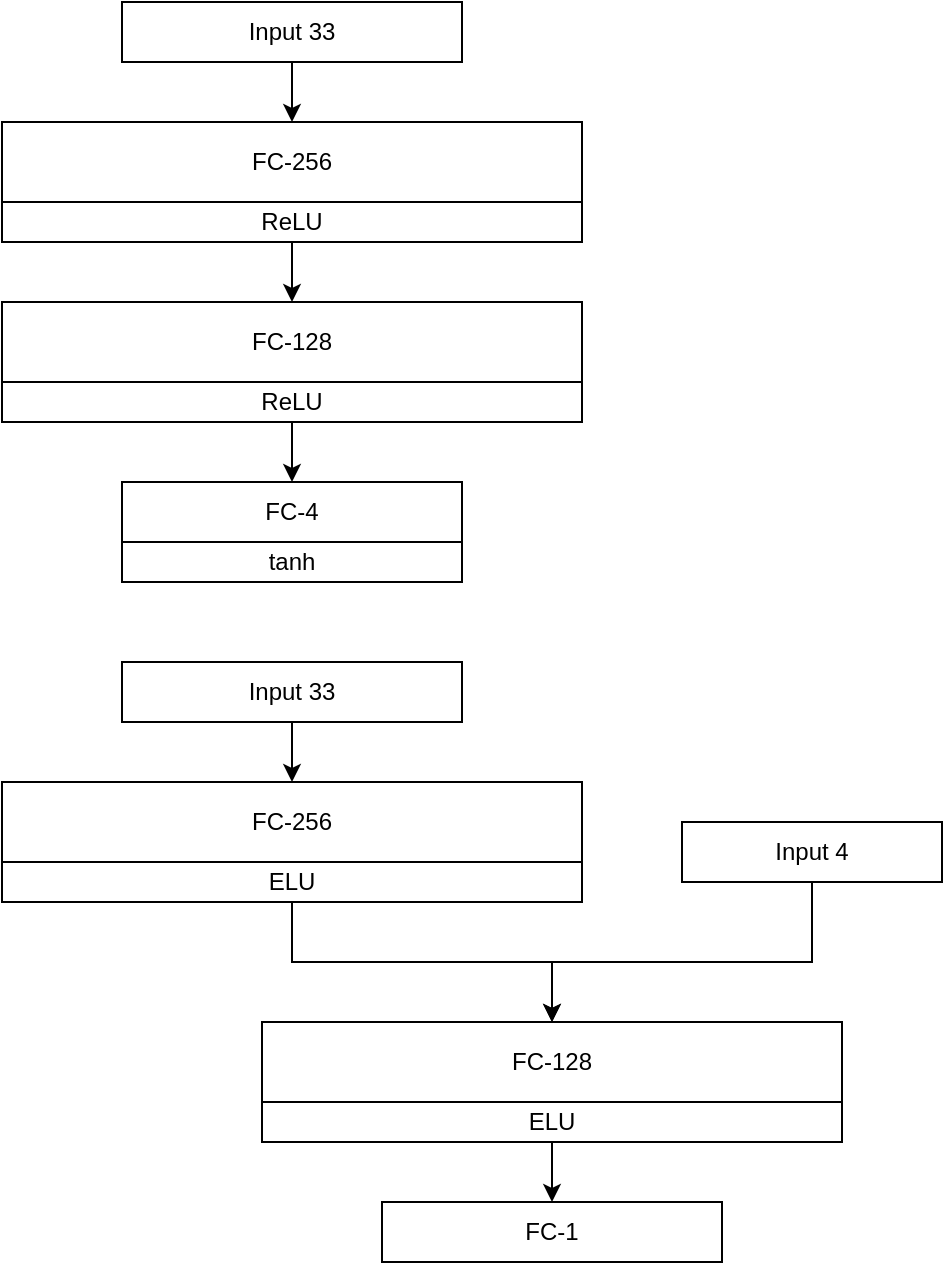 <mxfile version="14.4.3" type="device"><diagram id="nrrJYcv0uq59VwbDgAv4" name="Seite-1"><mxGraphModel dx="1086" dy="806" grid="1" gridSize="10" guides="1" tooltips="1" connect="1" arrows="1" fold="1" page="1" pageScale="1" pageWidth="827" pageHeight="1169" math="0" shadow="0"><root><mxCell id="0"/><mxCell id="1" parent="0"/><mxCell id="7rkPtfT4w0qTKY7EhR4C-1" value="FC-256" style="rounded=0;whiteSpace=wrap;html=1;" parent="1" vertex="1"><mxGeometry x="40" y="90" width="290" height="40" as="geometry"/></mxCell><mxCell id="J-PkHv8cOQ1E1ejyJ2L6-4" style="edgeStyle=orthogonalEdgeStyle;rounded=0;orthogonalLoop=1;jettySize=auto;html=1;exitX=0.5;exitY=1;exitDx=0;exitDy=0;entryX=0.5;entryY=0;entryDx=0;entryDy=0;strokeWidth=1;" parent="1" source="7rkPtfT4w0qTKY7EhR4C-2" target="7rkPtfT4w0qTKY7EhR4C-3" edge="1"><mxGeometry relative="1" as="geometry"/></mxCell><mxCell id="7rkPtfT4w0qTKY7EhR4C-2" value="ReLU" style="rounded=0;whiteSpace=wrap;html=1;" parent="1" vertex="1"><mxGeometry x="40" y="130" width="290" height="20" as="geometry"/></mxCell><mxCell id="7rkPtfT4w0qTKY7EhR4C-3" value="FC-128" style="rounded=0;whiteSpace=wrap;html=1;" parent="1" vertex="1"><mxGeometry x="40" y="180" width="290" height="40" as="geometry"/></mxCell><mxCell id="7rkPtfT4w0qTKY7EhR4C-4" value="FC-4" style="rounded=0;whiteSpace=wrap;html=1;" parent="1" vertex="1"><mxGeometry x="100" y="270" width="170" height="30" as="geometry"/></mxCell><mxCell id="J-PkHv8cOQ1E1ejyJ2L6-2" style="edgeStyle=orthogonalEdgeStyle;rounded=0;orthogonalLoop=1;jettySize=auto;html=1;exitX=0.5;exitY=1;exitDx=0;exitDy=0;entryX=0.5;entryY=0;entryDx=0;entryDy=0;strokeWidth=1;" parent="1" source="AOpUMN5aE7cgSAECqmY0-1" target="7rkPtfT4w0qTKY7EhR4C-1" edge="1"><mxGeometry relative="1" as="geometry"/></mxCell><mxCell id="AOpUMN5aE7cgSAECqmY0-1" value="Input 33" style="rounded=0;whiteSpace=wrap;html=1;" parent="1" vertex="1"><mxGeometry x="100" y="30" width="170" height="30" as="geometry"/></mxCell><mxCell id="ckogTO1rWxWBPjvW8CwU-1" value="FC-256" style="rounded=0;whiteSpace=wrap;html=1;" parent="1" vertex="1"><mxGeometry x="40" y="420" width="290" height="40" as="geometry"/></mxCell><mxCell id="J-PkHv8cOQ1E1ejyJ2L6-13" style="edgeStyle=orthogonalEdgeStyle;rounded=0;orthogonalLoop=1;jettySize=auto;html=1;exitX=0.5;exitY=1;exitDx=0;exitDy=0;entryX=0.5;entryY=0;entryDx=0;entryDy=0;strokeWidth=1;" parent="1" source="ckogTO1rWxWBPjvW8CwU-2" target="ckogTO1rWxWBPjvW8CwU-3" edge="1"><mxGeometry relative="1" as="geometry"/></mxCell><mxCell id="ckogTO1rWxWBPjvW8CwU-2" value="ELU" style="rounded=0;whiteSpace=wrap;html=1;" parent="1" vertex="1"><mxGeometry x="40" y="460" width="290" height="20" as="geometry"/></mxCell><mxCell id="ckogTO1rWxWBPjvW8CwU-3" value="FC-128" style="rounded=0;whiteSpace=wrap;html=1;" parent="1" vertex="1"><mxGeometry x="170" y="540" width="290" height="40" as="geometry"/></mxCell><mxCell id="J-PkHv8cOQ1E1ejyJ2L6-17" style="edgeStyle=orthogonalEdgeStyle;rounded=0;orthogonalLoop=1;jettySize=auto;html=1;exitX=0.5;exitY=1;exitDx=0;exitDy=0;entryX=0.5;entryY=0;entryDx=0;entryDy=0;strokeWidth=1;" parent="1" source="ckogTO1rWxWBPjvW8CwU-4" target="J-PkHv8cOQ1E1ejyJ2L6-16" edge="1"><mxGeometry relative="1" as="geometry"/></mxCell><mxCell id="ckogTO1rWxWBPjvW8CwU-4" value="ELU" style="rounded=0;whiteSpace=wrap;html=1;" parent="1" vertex="1"><mxGeometry x="170" y="580" width="290" height="20" as="geometry"/></mxCell><mxCell id="J-PkHv8cOQ1E1ejyJ2L6-10" style="edgeStyle=orthogonalEdgeStyle;rounded=0;orthogonalLoop=1;jettySize=auto;html=1;exitX=0.5;exitY=1;exitDx=0;exitDy=0;entryX=0.5;entryY=0;entryDx=0;entryDy=0;strokeWidth=1;" parent="1" source="ckogTO1rWxWBPjvW8CwU-6" target="ckogTO1rWxWBPjvW8CwU-1" edge="1"><mxGeometry relative="1" as="geometry"/></mxCell><mxCell id="ckogTO1rWxWBPjvW8CwU-6" value="Input 33" style="rounded=0;whiteSpace=wrap;html=1;" parent="1" vertex="1"><mxGeometry x="100" y="360" width="170" height="30" as="geometry"/></mxCell><mxCell id="J-PkHv8cOQ1E1ejyJ2L6-15" style="edgeStyle=orthogonalEdgeStyle;rounded=0;orthogonalLoop=1;jettySize=auto;html=1;exitX=0.5;exitY=1;exitDx=0;exitDy=0;entryX=0.5;entryY=0;entryDx=0;entryDy=0;strokeWidth=1;" parent="1" source="ckogTO1rWxWBPjvW8CwU-8" target="ckogTO1rWxWBPjvW8CwU-3" edge="1"><mxGeometry relative="1" as="geometry"><Array as="points"><mxPoint x="445" y="510"/><mxPoint x="315" y="510"/></Array></mxGeometry></mxCell><mxCell id="ckogTO1rWxWBPjvW8CwU-8" value="Input 4" style="rounded=0;whiteSpace=wrap;html=1;" parent="1" vertex="1"><mxGeometry x="380" y="440" width="130" height="30" as="geometry"/></mxCell><mxCell id="J-PkHv8cOQ1E1ejyJ2L6-8" style="edgeStyle=orthogonalEdgeStyle;rounded=0;orthogonalLoop=1;jettySize=auto;html=1;exitX=0.5;exitY=1;exitDx=0;exitDy=0;entryX=0.5;entryY=0;entryDx=0;entryDy=0;strokeWidth=1;" parent="1" source="J-PkHv8cOQ1E1ejyJ2L6-7" target="7rkPtfT4w0qTKY7EhR4C-4" edge="1"><mxGeometry relative="1" as="geometry"/></mxCell><mxCell id="J-PkHv8cOQ1E1ejyJ2L6-7" value="ReLU" style="rounded=0;whiteSpace=wrap;html=1;" parent="1" vertex="1"><mxGeometry x="40" y="220" width="290" height="20" as="geometry"/></mxCell><mxCell id="J-PkHv8cOQ1E1ejyJ2L6-9" value="tanh" style="rounded=0;whiteSpace=wrap;html=1;" parent="1" vertex="1"><mxGeometry x="100" y="300" width="170" height="20" as="geometry"/></mxCell><mxCell id="J-PkHv8cOQ1E1ejyJ2L6-12" style="edgeStyle=orthogonalEdgeStyle;rounded=0;orthogonalLoop=1;jettySize=auto;html=1;exitX=0.5;exitY=1;exitDx=0;exitDy=0;strokeWidth=1;" parent="1" source="ckogTO1rWxWBPjvW8CwU-4" target="ckogTO1rWxWBPjvW8CwU-4" edge="1"><mxGeometry relative="1" as="geometry"/></mxCell><mxCell id="J-PkHv8cOQ1E1ejyJ2L6-16" value="FC-1" style="rounded=0;whiteSpace=wrap;html=1;" parent="1" vertex="1"><mxGeometry x="230" y="630" width="170" height="30" as="geometry"/></mxCell></root></mxGraphModel></diagram></mxfile>